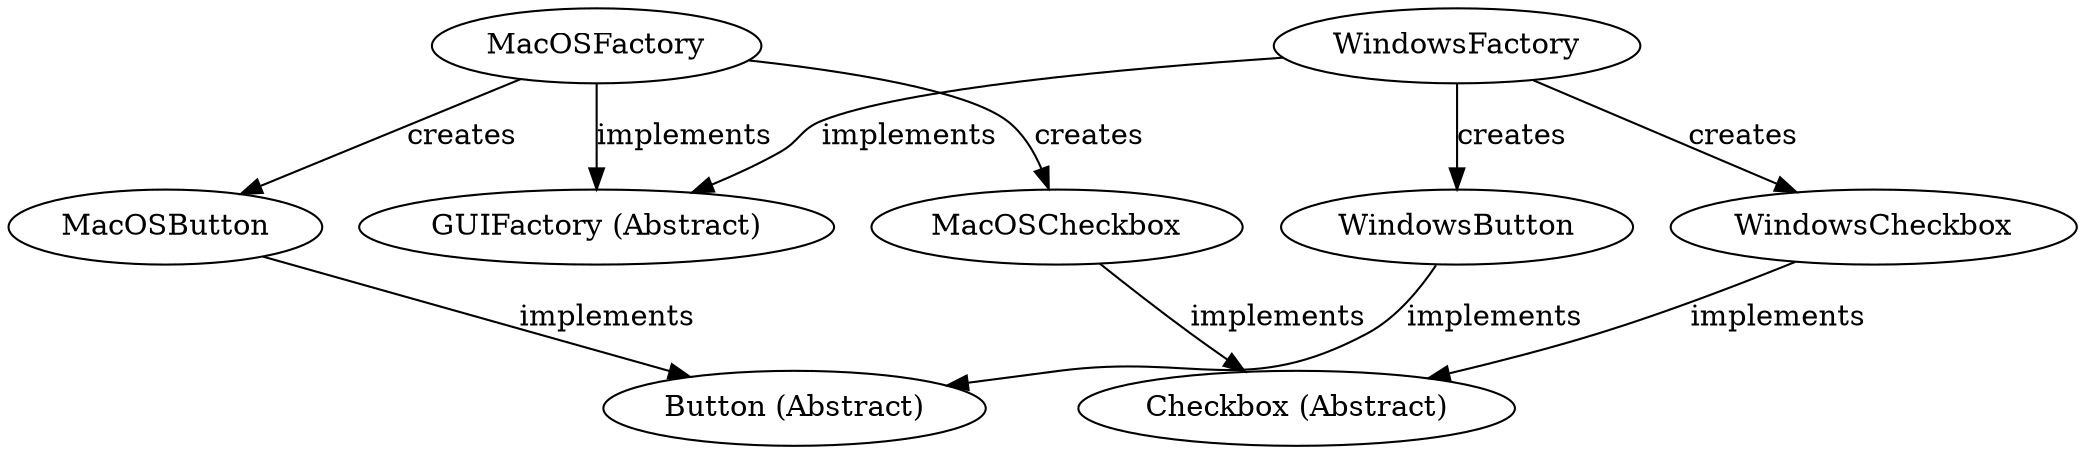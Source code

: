 digraph AbstractFactoryPattern {
	GUIFactory [label="GUIFactory (Abstract)"]
	WindowsFactory [label=WindowsFactory]
	MacOSFactory [label=MacOSFactory]
	Button [label="Button (Abstract)"]
	Checkbox [label="Checkbox (Abstract)"]
	WindowsButton [label=WindowsButton]
	WindowsCheckbox [label=WindowsCheckbox]
	MacOSButton [label=MacOSButton]
	MacOSCheckbox [label=MacOSCheckbox]
	WindowsFactory -> GUIFactory [label=implements]
	MacOSFactory -> GUIFactory [label=implements]
	WindowsButton -> Button [label=implements]
	WindowsCheckbox -> Checkbox [label=implements]
	MacOSButton -> Button [label=implements]
	MacOSCheckbox -> Checkbox [label=implements]
	WindowsFactory -> WindowsButton [label=creates]
	WindowsFactory -> WindowsCheckbox [label=creates]
	MacOSFactory -> MacOSButton [label=creates]
	MacOSFactory -> MacOSCheckbox [label=creates]
}
